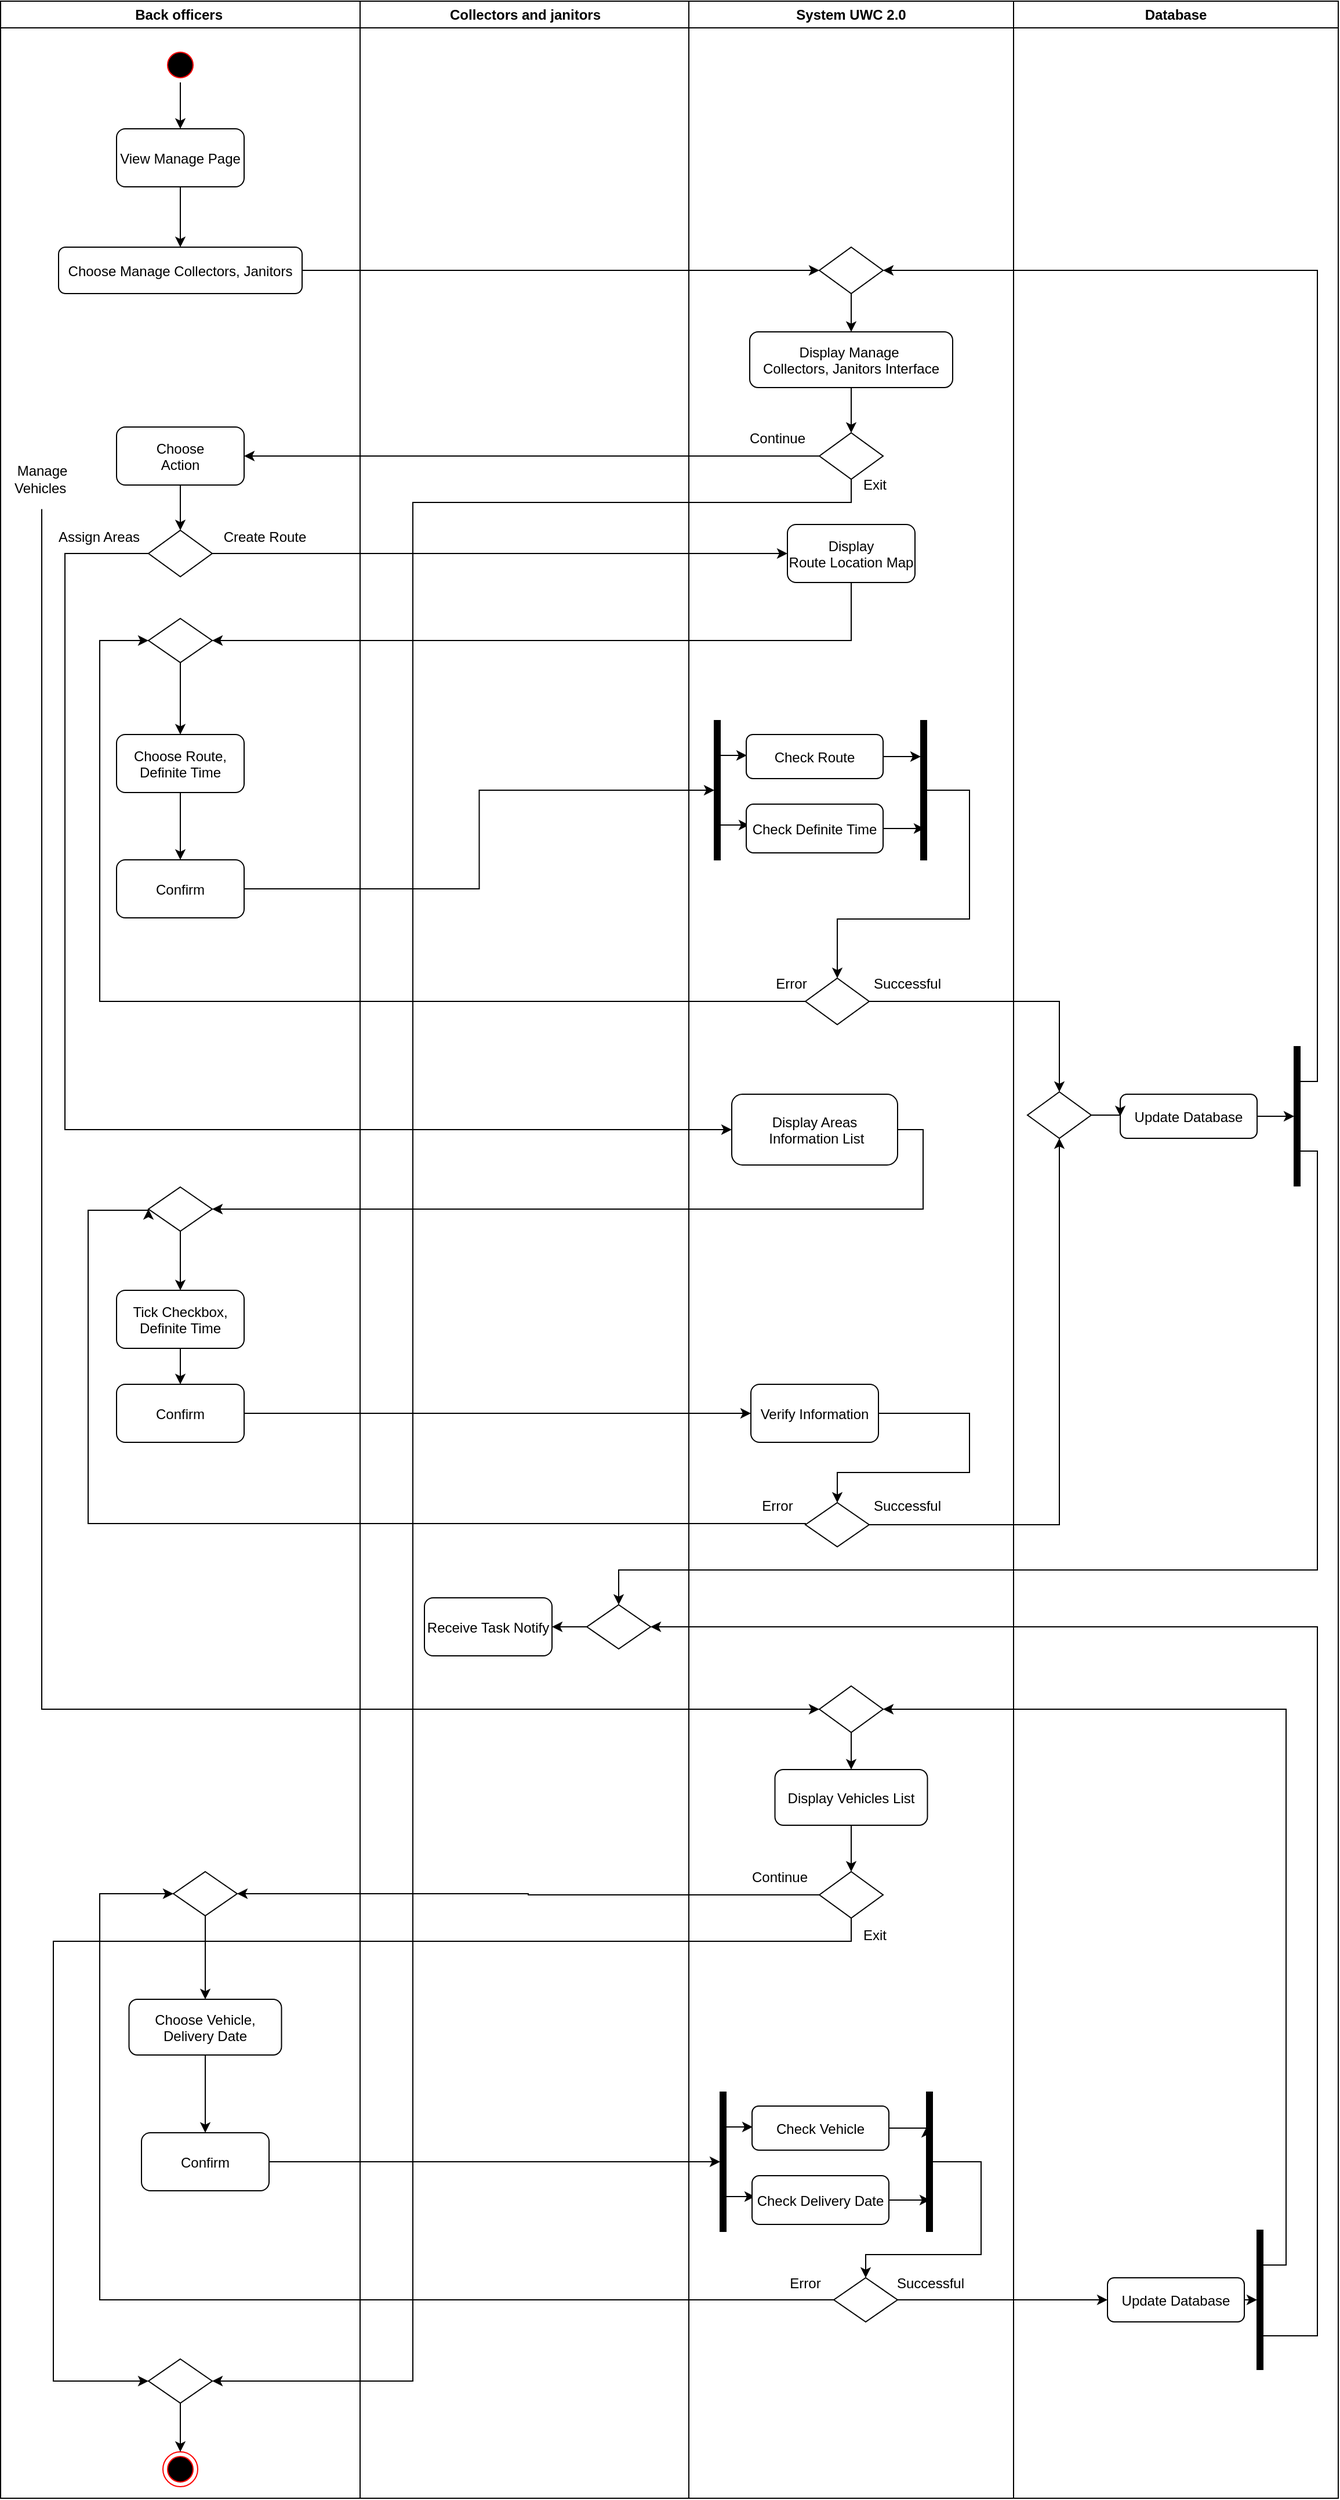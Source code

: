 <mxfile version="20.5.3" type="github">
  <diagram name="Page-1" id="e7e014a7-5840-1c2e-5031-d8a46d1fe8dd">
    <mxGraphModel dx="1354" dy="726" grid="1" gridSize="10" guides="1" tooltips="1" connect="1" arrows="1" fold="1" page="1" pageScale="1" pageWidth="1169" pageHeight="826" background="none" math="0" shadow="0">
      <root>
        <mxCell id="0" />
        <mxCell id="1" parent="0" />
        <mxCell id="2" value="Back officers " style="swimlane;whiteSpace=wrap" parent="1" vertex="1">
          <mxGeometry x="134.5" y="128" width="310" height="2152" as="geometry" />
        </mxCell>
        <mxCell id="rlBSqn4vm4IBlQh9q27B-58" style="edgeStyle=orthogonalEdgeStyle;rounded=0;orthogonalLoop=1;jettySize=auto;html=1;exitX=0.5;exitY=1;exitDx=0;exitDy=0;entryX=0.5;entryY=0;entryDx=0;entryDy=0;" parent="2" source="5" target="7" edge="1">
          <mxGeometry relative="1" as="geometry" />
        </mxCell>
        <mxCell id="5" value="" style="ellipse;shape=startState;fillColor=#000000;strokeColor=#ff0000;" parent="2" vertex="1">
          <mxGeometry x="140" y="40" width="30" height="30" as="geometry" />
        </mxCell>
        <mxCell id="rlBSqn4vm4IBlQh9q27B-235" style="edgeStyle=orthogonalEdgeStyle;rounded=0;orthogonalLoop=1;jettySize=auto;html=1;exitX=0.5;exitY=1;exitDx=0;exitDy=0;" parent="2" source="7" target="rlBSqn4vm4IBlQh9q27B-234" edge="1">
          <mxGeometry relative="1" as="geometry" />
        </mxCell>
        <mxCell id="7" value="View Manage Page" style="fontStyle=0;rounded=1;" parent="2" vertex="1">
          <mxGeometry x="100" y="110" width="110" height="50" as="geometry" />
        </mxCell>
        <mxCell id="rlBSqn4vm4IBlQh9q27B-78" style="edgeStyle=orthogonalEdgeStyle;rounded=0;orthogonalLoop=1;jettySize=auto;html=1;exitX=0.5;exitY=1;exitDx=0;exitDy=0;entryX=0.5;entryY=0;entryDx=0;entryDy=0;" parent="2" source="rlBSqn4vm4IBlQh9q27B-71" target="rlBSqn4vm4IBlQh9q27B-77" edge="1">
          <mxGeometry relative="1" as="geometry" />
        </mxCell>
        <mxCell id="rlBSqn4vm4IBlQh9q27B-71" value="Choose&#xa;Action" style="rounded=1;" parent="2" vertex="1">
          <mxGeometry x="100" y="367" width="110" height="50" as="geometry" />
        </mxCell>
        <mxCell id="rlBSqn4vm4IBlQh9q27B-77" value="" style="rhombus;" parent="2" vertex="1">
          <mxGeometry x="127.5" y="456" width="55" height="40" as="geometry" />
        </mxCell>
        <mxCell id="rlBSqn4vm4IBlQh9q27B-200" style="edgeStyle=orthogonalEdgeStyle;rounded=0;orthogonalLoop=1;jettySize=auto;html=1;exitX=0.5;exitY=1;exitDx=0;exitDy=0;entryX=0.5;entryY=0;entryDx=0;entryDy=0;" parent="2" source="rlBSqn4vm4IBlQh9q27B-83" target="rlBSqn4vm4IBlQh9q27B-196" edge="1">
          <mxGeometry relative="1" as="geometry" />
        </mxCell>
        <mxCell id="rlBSqn4vm4IBlQh9q27B-83" value="Choose Route, &#xa;Definite Time" style="rounded=1;" parent="2" vertex="1">
          <mxGeometry x="100" y="632" width="110" height="50" as="geometry" />
        </mxCell>
        <mxCell id="rlBSqn4vm4IBlQh9q27B-163" value="Assign Areas" style="text;html=1;align=center;verticalAlign=middle;resizable=0;points=[];autosize=1;strokeColor=none;fillColor=none;" parent="2" vertex="1">
          <mxGeometry x="39" y="447" width="90" height="30" as="geometry" />
        </mxCell>
        <mxCell id="rlBSqn4vm4IBlQh9q27B-166" style="edgeStyle=orthogonalEdgeStyle;rounded=0;orthogonalLoop=1;jettySize=auto;html=1;exitX=0.5;exitY=1;exitDx=0;exitDy=0;entryX=0.5;entryY=0;entryDx=0;entryDy=0;" parent="2" source="rlBSqn4vm4IBlQh9q27B-165" target="rlBSqn4vm4IBlQh9q27B-83" edge="1">
          <mxGeometry relative="1" as="geometry" />
        </mxCell>
        <mxCell id="rlBSqn4vm4IBlQh9q27B-165" value="" style="rhombus;" parent="2" vertex="1">
          <mxGeometry x="127.5" y="532" width="55" height="38" as="geometry" />
        </mxCell>
        <mxCell id="rlBSqn4vm4IBlQh9q27B-194" style="edgeStyle=orthogonalEdgeStyle;rounded=0;orthogonalLoop=1;jettySize=auto;html=1;exitX=0.5;exitY=1;exitDx=0;exitDy=0;entryX=0.5;entryY=0;entryDx=0;entryDy=0;" parent="2" source="rlBSqn4vm4IBlQh9q27B-180" target="rlBSqn4vm4IBlQh9q27B-193" edge="1">
          <mxGeometry relative="1" as="geometry" />
        </mxCell>
        <mxCell id="rlBSqn4vm4IBlQh9q27B-180" value="Tick Checkbox,&#xa;Definite Time" style="rounded=1;" parent="2" vertex="1">
          <mxGeometry x="100" y="1111" width="110" height="50" as="geometry" />
        </mxCell>
        <mxCell id="rlBSqn4vm4IBlQh9q27B-192" style="edgeStyle=orthogonalEdgeStyle;rounded=0;orthogonalLoop=1;jettySize=auto;html=1;exitX=0.5;exitY=1;exitDx=0;exitDy=0;entryX=0.5;entryY=0;entryDx=0;entryDy=0;" parent="2" source="rlBSqn4vm4IBlQh9q27B-188" target="rlBSqn4vm4IBlQh9q27B-180" edge="1">
          <mxGeometry relative="1" as="geometry" />
        </mxCell>
        <mxCell id="rlBSqn4vm4IBlQh9q27B-188" value="" style="rhombus;" parent="2" vertex="1">
          <mxGeometry x="127.5" y="1022" width="55" height="38" as="geometry" />
        </mxCell>
        <mxCell id="rlBSqn4vm4IBlQh9q27B-82" value="Create Route" style="text;html=1;align=center;verticalAlign=middle;resizable=0;points=[];autosize=1;strokeColor=none;fillColor=none;" parent="2" vertex="1">
          <mxGeometry x="182.5" y="447" width="90" height="30" as="geometry" />
        </mxCell>
        <mxCell id="rlBSqn4vm4IBlQh9q27B-193" value="Confirm" style="rounded=1;" parent="2" vertex="1">
          <mxGeometry x="100" y="1192" width="110" height="50" as="geometry" />
        </mxCell>
        <mxCell id="rlBSqn4vm4IBlQh9q27B-196" value="Confirm" style="rounded=1;" parent="2" vertex="1">
          <mxGeometry x="100" y="740" width="110" height="50" as="geometry" />
        </mxCell>
        <mxCell id="rlBSqn4vm4IBlQh9q27B-234" value="Choose Manage Collectors, Janitors" style="fontStyle=0;rounded=1;strokeColor=#000000;fillColor=#FFFFFF;align=center;" parent="2" vertex="1">
          <mxGeometry x="50" y="212" width="210" height="40" as="geometry" />
        </mxCell>
        <mxCell id="rlBSqn4vm4IBlQh9q27B-249" value="&amp;nbsp;Manage&amp;nbsp;&lt;br style=&quot;padding: 0px; margin: 0px;&quot;&gt;Vehicles&amp;nbsp;" style="text;html=1;align=center;verticalAlign=middle;resizable=0;points=[];autosize=1;strokeColor=none;fillColor=none;" parent="2" vertex="1">
          <mxGeometry y="392" width="70" height="40" as="geometry" />
        </mxCell>
        <mxCell id="rlBSqn4vm4IBlQh9q27B-261" style="edgeStyle=orthogonalEdgeStyle;rounded=0;orthogonalLoop=1;jettySize=auto;html=1;exitX=0.5;exitY=1;exitDx=0;exitDy=0;entryX=0.5;entryY=0;entryDx=0;entryDy=0;" parent="2" source="rlBSqn4vm4IBlQh9q27B-259" target="rlBSqn4vm4IBlQh9q27B-262" edge="1">
          <mxGeometry relative="1" as="geometry">
            <mxPoint x="166.962" y="1893.027" as="targetPoint" />
          </mxGeometry>
        </mxCell>
        <mxCell id="rlBSqn4vm4IBlQh9q27B-259" value="" style="rhombus;" parent="2" vertex="1">
          <mxGeometry x="149" y="1612" width="55" height="38" as="geometry" />
        </mxCell>
        <mxCell id="rlBSqn4vm4IBlQh9q27B-262" value="Choose Vehicle, &#xa;Delivery Date" style="rounded=1;strokeColor=#000000;fillColor=#FFFFFF;" parent="2" vertex="1">
          <mxGeometry x="110.75" y="1722" width="131.5" height="48" as="geometry" />
        </mxCell>
        <mxCell id="rlBSqn4vm4IBlQh9q27B-45" value="" style="ellipse;shape=endState;fillColor=#000000;strokeColor=#ff0000" parent="2" vertex="1">
          <mxGeometry x="140" y="2112" width="30" height="30" as="geometry" />
        </mxCell>
        <mxCell id="rlBSqn4vm4IBlQh9q27B-294" style="edgeStyle=orthogonalEdgeStyle;rounded=0;orthogonalLoop=1;jettySize=auto;html=1;exitX=0.5;exitY=1;exitDx=0;exitDy=0;entryX=0.5;entryY=0;entryDx=0;entryDy=0;" parent="2" source="rlBSqn4vm4IBlQh9q27B-291" target="rlBSqn4vm4IBlQh9q27B-45" edge="1">
          <mxGeometry relative="1" as="geometry" />
        </mxCell>
        <mxCell id="rlBSqn4vm4IBlQh9q27B-291" value="" style="rhombus;" parent="2" vertex="1">
          <mxGeometry x="127.5" y="2032" width="55" height="38" as="geometry" />
        </mxCell>
        <mxCell id="nLFvgQ4g275rdtvkvqvI-38" value="Confirm" style="rounded=1;" parent="2" vertex="1">
          <mxGeometry x="121.5" y="1837" width="110" height="50" as="geometry" />
        </mxCell>
        <mxCell id="nLFvgQ4g275rdtvkvqvI-39" value="" style="endArrow=classic;html=1;exitX=0.5;exitY=1;exitDx=0;exitDy=0;entryX=0.5;entryY=0;entryDx=0;entryDy=0;" parent="2" source="rlBSqn4vm4IBlQh9q27B-262" target="nLFvgQ4g275rdtvkvqvI-38" edge="1">
          <mxGeometry width="50" height="50" relative="1" as="geometry">
            <mxPoint x="565.5" y="1832" as="sourcePoint" />
            <mxPoint x="615.5" y="1782" as="targetPoint" />
          </mxGeometry>
        </mxCell>
        <mxCell id="3" value="Collectors and janitors" style="swimlane;whiteSpace=wrap;startSize=23;" parent="1" vertex="1">
          <mxGeometry x="444.5" y="128" width="283.5" height="2152" as="geometry" />
        </mxCell>
        <mxCell id="rlBSqn4vm4IBlQh9q27B-186" value="Receive Task Notify" style="rounded=1;" parent="3" vertex="1">
          <mxGeometry x="55.5" y="1376" width="110" height="50" as="geometry" />
        </mxCell>
        <mxCell id="rlBSqn4vm4IBlQh9q27B-288" style="edgeStyle=orthogonalEdgeStyle;rounded=0;orthogonalLoop=1;jettySize=auto;html=1;exitX=0;exitY=0.5;exitDx=0;exitDy=0;entryX=1;entryY=0.5;entryDx=0;entryDy=0;" parent="3" source="rlBSqn4vm4IBlQh9q27B-285" target="rlBSqn4vm4IBlQh9q27B-186" edge="1">
          <mxGeometry relative="1" as="geometry" />
        </mxCell>
        <mxCell id="rlBSqn4vm4IBlQh9q27B-285" value="" style="rhombus;" parent="3" vertex="1">
          <mxGeometry x="195.5" y="1382" width="55" height="38" as="geometry" />
        </mxCell>
        <mxCell id="4" value="System UWC 2.0" style="swimlane;whiteSpace=wrap;startSize=23;" parent="1" vertex="1">
          <mxGeometry x="728" y="128" width="280" height="2152" as="geometry">
            <mxRectangle x="724.5" y="128" width="90" height="30" as="alternateBounds" />
          </mxGeometry>
        </mxCell>
        <mxCell id="rlBSqn4vm4IBlQh9q27B-53" style="edgeStyle=orthogonalEdgeStyle;rounded=0;orthogonalLoop=1;jettySize=auto;html=1;exitX=0.5;exitY=1;exitDx=0;exitDy=0;entryX=0.5;entryY=0;entryDx=0;entryDy=0;" parent="4" source="21" target="33" edge="1">
          <mxGeometry relative="1" as="geometry">
            <mxPoint x="162" y="202" as="targetPoint" />
          </mxGeometry>
        </mxCell>
        <mxCell id="21" value="" style="rhombus;" parent="4" vertex="1">
          <mxGeometry x="112.5" y="212" width="55" height="40" as="geometry" />
        </mxCell>
        <mxCell id="rlBSqn4vm4IBlQh9q27B-55" style="edgeStyle=orthogonalEdgeStyle;rounded=0;orthogonalLoop=1;jettySize=auto;html=1;exitX=0.5;exitY=1;exitDx=0;exitDy=0;entryX=0.5;entryY=0;entryDx=0;entryDy=0;" parent="4" source="33" target="rlBSqn4vm4IBlQh9q27B-52" edge="1">
          <mxGeometry relative="1" as="geometry">
            <mxPoint x="222" y="362" as="targetPoint" />
          </mxGeometry>
        </mxCell>
        <mxCell id="rlBSqn4vm4IBlQh9q27B-52" value="" style="rhombus;" parent="4" vertex="1">
          <mxGeometry x="112.5" y="372" width="55" height="40" as="geometry" />
        </mxCell>
        <mxCell id="rlBSqn4vm4IBlQh9q27B-79" value="Display &#xa;Route Location Map" style="rounded=1;" parent="4" vertex="1">
          <mxGeometry x="85" y="451" width="110" height="50" as="geometry" />
        </mxCell>
        <mxCell id="rlBSqn4vm4IBlQh9q27B-91" value="" style="rhombus;" parent="4" vertex="1">
          <mxGeometry x="100.5" y="842" width="55" height="40" as="geometry" />
        </mxCell>
        <mxCell id="rlBSqn4vm4IBlQh9q27B-111" style="edgeStyle=orthogonalEdgeStyle;rounded=0;orthogonalLoop=1;jettySize=auto;html=1;exitX=1;exitY=0.75;exitDx=0;exitDy=0;" parent="4" source="rlBSqn4vm4IBlQh9q27B-92" edge="1">
          <mxGeometry relative="1" as="geometry">
            <mxPoint x="52" y="710" as="targetPoint" />
          </mxGeometry>
        </mxCell>
        <mxCell id="rlBSqn4vm4IBlQh9q27B-115" style="edgeStyle=orthogonalEdgeStyle;rounded=0;orthogonalLoop=1;jettySize=auto;html=1;exitX=0;exitY=0.25;exitDx=0;exitDy=0;" parent="4" source="rlBSqn4vm4IBlQh9q27B-92" edge="1">
          <mxGeometry relative="1" as="geometry">
            <mxPoint x="50" y="650" as="targetPoint" />
          </mxGeometry>
        </mxCell>
        <mxCell id="rlBSqn4vm4IBlQh9q27B-92" value="" style="whiteSpace=wrap;strokeColor=#000000;fillColor=#000000;" parent="4" vertex="1">
          <mxGeometry x="22" y="620" width="5" height="120" as="geometry" />
        </mxCell>
        <mxCell id="rlBSqn4vm4IBlQh9q27B-133" style="edgeStyle=orthogonalEdgeStyle;rounded=0;orthogonalLoop=1;jettySize=auto;html=1;exitX=1;exitY=0.5;exitDx=0;exitDy=0;entryX=0;entryY=0.25;entryDx=0;entryDy=0;" parent="4" source="rlBSqn4vm4IBlQh9q27B-96" target="rlBSqn4vm4IBlQh9q27B-132" edge="1">
          <mxGeometry relative="1" as="geometry" />
        </mxCell>
        <mxCell id="rlBSqn4vm4IBlQh9q27B-96" value="Check Route" style="rounded=1;" parent="4" vertex="1">
          <mxGeometry x="49.5" y="632" width="118" height="38" as="geometry" />
        </mxCell>
        <mxCell id="rlBSqn4vm4IBlQh9q27B-139" style="edgeStyle=none;rounded=0;orthogonalLoop=1;jettySize=auto;html=1;exitX=1;exitY=0.5;exitDx=0;exitDy=0;" parent="4" source="rlBSqn4vm4IBlQh9q27B-97" edge="1">
          <mxGeometry relative="1" as="geometry">
            <mxPoint x="133" y="713" as="targetPoint" />
          </mxGeometry>
        </mxCell>
        <mxCell id="rlBSqn4vm4IBlQh9q27B-141" style="edgeStyle=none;rounded=0;orthogonalLoop=1;jettySize=auto;html=1;exitX=1;exitY=0.5;exitDx=0;exitDy=0;" parent="4" source="rlBSqn4vm4IBlQh9q27B-97" edge="1">
          <mxGeometry relative="1" as="geometry">
            <mxPoint x="123" y="713" as="targetPoint" />
          </mxGeometry>
        </mxCell>
        <mxCell id="rlBSqn4vm4IBlQh9q27B-143" style="edgeStyle=none;rounded=0;orthogonalLoop=1;jettySize=auto;html=1;exitX=1;exitY=0.5;exitDx=0;exitDy=0;" parent="4" source="rlBSqn4vm4IBlQh9q27B-97" edge="1">
          <mxGeometry relative="1" as="geometry">
            <mxPoint x="133" y="713" as="targetPoint" />
          </mxGeometry>
        </mxCell>
        <mxCell id="rlBSqn4vm4IBlQh9q27B-144" style="edgeStyle=none;rounded=0;orthogonalLoop=1;jettySize=auto;html=1;exitX=1;exitY=0.5;exitDx=0;exitDy=0;" parent="4" source="rlBSqn4vm4IBlQh9q27B-97" edge="1">
          <mxGeometry relative="1" as="geometry">
            <mxPoint x="203" y="713" as="targetPoint" />
          </mxGeometry>
        </mxCell>
        <mxCell id="rlBSqn4vm4IBlQh9q27B-97" value="Check Definite Time" style="rounded=1;" parent="4" vertex="1">
          <mxGeometry x="49.5" y="692" width="118" height="42" as="geometry" />
        </mxCell>
        <mxCell id="rlBSqn4vm4IBlQh9q27B-145" style="edgeStyle=orthogonalEdgeStyle;rounded=0;orthogonalLoop=1;jettySize=auto;html=1;exitX=1;exitY=0.5;exitDx=0;exitDy=0;entryX=0.5;entryY=0;entryDx=0;entryDy=0;" parent="4" source="rlBSqn4vm4IBlQh9q27B-132" target="rlBSqn4vm4IBlQh9q27B-91" edge="1">
          <mxGeometry relative="1" as="geometry">
            <Array as="points">
              <mxPoint x="242" y="680" />
              <mxPoint x="242" y="791" />
              <mxPoint x="128" y="791" />
            </Array>
          </mxGeometry>
        </mxCell>
        <mxCell id="rlBSqn4vm4IBlQh9q27B-132" value="" style="whiteSpace=wrap;strokeColor=#000000;fillColor=#000000;" parent="4" vertex="1">
          <mxGeometry x="200" y="620" width="5" height="120" as="geometry" />
        </mxCell>
        <mxCell id="rlBSqn4vm4IBlQh9q27B-172" value="Display Areas&#xa; Information List" style="rounded=1;" parent="4" vertex="1">
          <mxGeometry x="37" y="942" width="143" height="61" as="geometry" />
        </mxCell>
        <mxCell id="rlBSqn4vm4IBlQh9q27B-205" style="edgeStyle=orthogonalEdgeStyle;rounded=0;orthogonalLoop=1;jettySize=auto;html=1;exitX=1;exitY=0.5;exitDx=0;exitDy=0;entryX=0.5;entryY=0;entryDx=0;entryDy=0;" parent="4" source="rlBSqn4vm4IBlQh9q27B-201" target="rlBSqn4vm4IBlQh9q27B-203" edge="1">
          <mxGeometry relative="1" as="geometry">
            <Array as="points">
              <mxPoint x="242" y="1217" />
              <mxPoint x="242" y="1268" />
              <mxPoint x="128" y="1268" />
            </Array>
          </mxGeometry>
        </mxCell>
        <mxCell id="rlBSqn4vm4IBlQh9q27B-201" value="Verify Information" style="rounded=1;strokeColor=#000000;fillColor=#FFFFFF;" parent="4" vertex="1">
          <mxGeometry x="53.5" y="1192" width="110" height="50" as="geometry" />
        </mxCell>
        <mxCell id="rlBSqn4vm4IBlQh9q27B-203" value="" style="rhombus;" parent="4" vertex="1">
          <mxGeometry x="100.5" y="1294" width="55" height="38" as="geometry" />
        </mxCell>
        <mxCell id="rlBSqn4vm4IBlQh9q27B-207" value="Error" style="text;html=1;align=center;verticalAlign=middle;resizable=0;points=[];autosize=1;strokeColor=none;fillColor=none;" parent="4" vertex="1">
          <mxGeometry x="50.5" y="1282" width="50" height="30" as="geometry" />
        </mxCell>
        <mxCell id="rlBSqn4vm4IBlQh9q27B-211" value="Successful" style="text;html=1;align=center;verticalAlign=middle;resizable=0;points=[];autosize=1;strokeColor=none;fillColor=none;" parent="4" vertex="1">
          <mxGeometry x="147.5" y="1282" width="80" height="30" as="geometry" />
        </mxCell>
        <mxCell id="rlBSqn4vm4IBlQh9q27B-238" value="" style="rhombus;" parent="4" vertex="1">
          <mxGeometry x="112.5" y="1452" width="55" height="40" as="geometry" />
        </mxCell>
        <mxCell id="rlBSqn4vm4IBlQh9q27B-247" style="edgeStyle=orthogonalEdgeStyle;rounded=0;orthogonalLoop=1;jettySize=auto;html=1;exitX=0.5;exitY=1;exitDx=0;exitDy=0;entryX=0.5;entryY=0;entryDx=0;entryDy=0;" parent="4" source="rlBSqn4vm4IBlQh9q27B-255" target="rlBSqn4vm4IBlQh9q27B-245" edge="1">
          <mxGeometry relative="1" as="geometry">
            <mxPoint x="242" y="1562" as="targetPoint" />
            <mxPoint x="140" y="1560" as="sourcePoint" />
          </mxGeometry>
        </mxCell>
        <mxCell id="rlBSqn4vm4IBlQh9q27B-245" value="" style="rhombus;" parent="4" vertex="1">
          <mxGeometry x="112.5" y="1612" width="55" height="40" as="geometry" />
        </mxCell>
        <mxCell id="rlBSqn4vm4IBlQh9q27B-255" value="Display Vehicles List" style="rounded=1;strokeColor=#000000;fillColor=#FFFFFF;" parent="4" vertex="1">
          <mxGeometry x="74.25" y="1524" width="131.5" height="48" as="geometry" />
        </mxCell>
        <mxCell id="rlBSqn4vm4IBlQh9q27B-263" style="edgeStyle=orthogonalEdgeStyle;rounded=0;orthogonalLoop=1;jettySize=auto;html=1;exitX=1;exitY=0.75;exitDx=0;exitDy=0;" parent="4" source="rlBSqn4vm4IBlQh9q27B-265" edge="1">
          <mxGeometry relative="1" as="geometry">
            <mxPoint x="57" y="1892" as="targetPoint" />
          </mxGeometry>
        </mxCell>
        <mxCell id="rlBSqn4vm4IBlQh9q27B-264" style="edgeStyle=orthogonalEdgeStyle;rounded=0;orthogonalLoop=1;jettySize=auto;html=1;exitX=0;exitY=0.25;exitDx=0;exitDy=0;" parent="4" source="rlBSqn4vm4IBlQh9q27B-265" edge="1">
          <mxGeometry relative="1" as="geometry">
            <mxPoint x="55" y="1832" as="targetPoint" />
          </mxGeometry>
        </mxCell>
        <mxCell id="rlBSqn4vm4IBlQh9q27B-265" value="" style="whiteSpace=wrap;strokeColor=#000000;fillColor=#000000;" parent="4" vertex="1">
          <mxGeometry x="27" y="1802" width="5" height="120" as="geometry" />
        </mxCell>
        <mxCell id="rlBSqn4vm4IBlQh9q27B-267" value="Check Vehicle" style="rounded=1;" parent="4" vertex="1">
          <mxGeometry x="54.5" y="1814" width="118" height="38" as="geometry" />
        </mxCell>
        <mxCell id="rlBSqn4vm4IBlQh9q27B-268" style="edgeStyle=none;rounded=0;orthogonalLoop=1;jettySize=auto;html=1;exitX=1;exitY=0.5;exitDx=0;exitDy=0;" parent="4" source="rlBSqn4vm4IBlQh9q27B-272" edge="1">
          <mxGeometry relative="1" as="geometry">
            <mxPoint x="138" y="1895" as="targetPoint" />
          </mxGeometry>
        </mxCell>
        <mxCell id="rlBSqn4vm4IBlQh9q27B-269" style="edgeStyle=none;rounded=0;orthogonalLoop=1;jettySize=auto;html=1;exitX=1;exitY=0.5;exitDx=0;exitDy=0;" parent="4" source="rlBSqn4vm4IBlQh9q27B-272" edge="1">
          <mxGeometry relative="1" as="geometry">
            <mxPoint x="128" y="1895" as="targetPoint" />
          </mxGeometry>
        </mxCell>
        <mxCell id="rlBSqn4vm4IBlQh9q27B-270" style="edgeStyle=none;rounded=0;orthogonalLoop=1;jettySize=auto;html=1;exitX=1;exitY=0.5;exitDx=0;exitDy=0;" parent="4" source="rlBSqn4vm4IBlQh9q27B-272" edge="1">
          <mxGeometry relative="1" as="geometry">
            <mxPoint x="138" y="1895" as="targetPoint" />
          </mxGeometry>
        </mxCell>
        <mxCell id="rlBSqn4vm4IBlQh9q27B-271" style="edgeStyle=none;rounded=0;orthogonalLoop=1;jettySize=auto;html=1;exitX=1;exitY=0.5;exitDx=0;exitDy=0;" parent="4" source="rlBSqn4vm4IBlQh9q27B-272" edge="1">
          <mxGeometry relative="1" as="geometry">
            <mxPoint x="208" y="1895" as="targetPoint" />
          </mxGeometry>
        </mxCell>
        <mxCell id="rlBSqn4vm4IBlQh9q27B-272" value="Check Delivery Date" style="rounded=1;" parent="4" vertex="1">
          <mxGeometry x="54.5" y="1874" width="118" height="42" as="geometry" />
        </mxCell>
        <mxCell id="XdoykPWAol43YMfYIbr1-44" style="edgeStyle=orthogonalEdgeStyle;rounded=0;orthogonalLoop=1;jettySize=auto;html=1;exitX=1;exitY=0.5;exitDx=0;exitDy=0;entryX=0.5;entryY=0;entryDx=0;entryDy=0;" parent="4" source="rlBSqn4vm4IBlQh9q27B-273" target="rlBSqn4vm4IBlQh9q27B-275" edge="1">
          <mxGeometry relative="1" as="geometry">
            <Array as="points">
              <mxPoint x="252" y="1862" />
              <mxPoint x="252" y="1942" />
              <mxPoint x="153" y="1942" />
            </Array>
          </mxGeometry>
        </mxCell>
        <mxCell id="rlBSqn4vm4IBlQh9q27B-273" value="" style="whiteSpace=wrap;strokeColor=#000000;fillColor=#000000;" parent="4" vertex="1">
          <mxGeometry x="205" y="1802" width="5" height="120" as="geometry" />
        </mxCell>
        <mxCell id="rlBSqn4vm4IBlQh9q27B-266" style="edgeStyle=orthogonalEdgeStyle;rounded=0;orthogonalLoop=1;jettySize=auto;html=1;exitX=1;exitY=0.5;exitDx=0;exitDy=0;entryX=0;entryY=0.25;entryDx=0;entryDy=0;" parent="4" source="rlBSqn4vm4IBlQh9q27B-267" target="rlBSqn4vm4IBlQh9q27B-273" edge="1">
          <mxGeometry relative="1" as="geometry" />
        </mxCell>
        <mxCell id="rlBSqn4vm4IBlQh9q27B-275" value="" style="rhombus;" parent="4" vertex="1">
          <mxGeometry x="125" y="1962" width="55" height="38" as="geometry" />
        </mxCell>
        <mxCell id="rlBSqn4vm4IBlQh9q27B-185" value="Successful" style="text;html=1;align=center;verticalAlign=middle;resizable=0;points=[];autosize=1;strokeColor=none;fillColor=none;" parent="4" vertex="1">
          <mxGeometry x="147.5" y="832" width="80" height="30" as="geometry" />
        </mxCell>
        <mxCell id="rlBSqn4vm4IBlQh9q27B-159" value="Error" style="text;html=1;align=center;verticalAlign=middle;resizable=0;points=[];autosize=1;strokeColor=none;fillColor=none;" parent="4" vertex="1">
          <mxGeometry x="62.5" y="832" width="50" height="30" as="geometry" />
        </mxCell>
        <mxCell id="rlBSqn4vm4IBlQh9q27B-302" value="Successful" style="text;html=1;align=center;verticalAlign=middle;resizable=0;points=[];autosize=1;strokeColor=none;fillColor=none;" parent="4" vertex="1">
          <mxGeometry x="167.5" y="1952" width="80" height="30" as="geometry" />
        </mxCell>
        <mxCell id="rlBSqn4vm4IBlQh9q27B-278" value="Error" style="text;html=1;align=center;verticalAlign=middle;resizable=0;points=[];autosize=1;strokeColor=none;fillColor=none;" parent="4" vertex="1">
          <mxGeometry x="75" y="1952" width="50" height="30" as="geometry" />
        </mxCell>
        <mxCell id="33" value="Display Manage &#xa;Collectors, Janitors Interface" style="rounded=1;" parent="4" vertex="1">
          <mxGeometry x="52.5" y="285" width="175" height="48" as="geometry" />
        </mxCell>
        <mxCell id="rlBSqn4vm4IBlQh9q27B-56" value="Continue" style="text;html=1;align=center;verticalAlign=middle;resizable=0;points=[];autosize=1;strokeColor=none;fillColor=none;" parent="4" vertex="1">
          <mxGeometry x="40.5" y="362" width="70" height="30" as="geometry" />
        </mxCell>
        <mxCell id="rlBSqn4vm4IBlQh9q27B-296" value="Exit" style="text;html=1;align=center;verticalAlign=middle;resizable=0;points=[];autosize=1;strokeColor=none;fillColor=none;" parent="4" vertex="1">
          <mxGeometry x="140" y="402" width="40" height="30" as="geometry" />
        </mxCell>
        <mxCell id="nLFvgQ4g275rdtvkvqvI-37" value="" style="endArrow=classic;html=1;exitX=0.5;exitY=1;exitDx=0;exitDy=0;entryX=0.5;entryY=0;entryDx=0;entryDy=0;" parent="4" source="rlBSqn4vm4IBlQh9q27B-238" target="rlBSqn4vm4IBlQh9q27B-255" edge="1">
          <mxGeometry width="50" height="50" relative="1" as="geometry">
            <mxPoint x="-28" y="1462" as="sourcePoint" />
            <mxPoint x="140" y="1512" as="targetPoint" />
          </mxGeometry>
        </mxCell>
        <mxCell id="rlBSqn4vm4IBlQh9q27B-248" value="Continue" style="text;html=1;align=center;verticalAlign=middle;resizable=0;points=[];autosize=1;strokeColor=none;fillColor=none;" parent="4" vertex="1">
          <mxGeometry x="42.5" y="1602" width="70" height="30" as="geometry" />
        </mxCell>
        <mxCell id="rlBSqn4vm4IBlQh9q27B-293" value="Exit" style="text;html=1;align=center;verticalAlign=middle;resizable=0;points=[];autosize=1;strokeColor=none;fillColor=none;" parent="4" vertex="1">
          <mxGeometry x="140" y="1652" width="40" height="30" as="geometry" />
        </mxCell>
        <mxCell id="rlBSqn4vm4IBlQh9q27B-41" value="Database" style="swimlane;whiteSpace=wrap;startSize=23;" parent="1" vertex="1">
          <mxGeometry x="1008" y="128" width="280" height="2152" as="geometry">
            <mxRectangle x="724.5" y="128" width="90" height="30" as="alternateBounds" />
          </mxGeometry>
        </mxCell>
        <mxCell id="rlBSqn4vm4IBlQh9q27B-218" style="edgeStyle=orthogonalEdgeStyle;rounded=0;orthogonalLoop=1;jettySize=auto;html=1;exitX=1;exitY=0.5;exitDx=0;exitDy=0;entryX=0;entryY=0.5;entryDx=0;entryDy=0;" parent="rlBSqn4vm4IBlQh9q27B-41" source="rlBSqn4vm4IBlQh9q27B-184" target="rlBSqn4vm4IBlQh9q27B-215" edge="1">
          <mxGeometry relative="1" as="geometry" />
        </mxCell>
        <mxCell id="rlBSqn4vm4IBlQh9q27B-184" value="Update Database" style="rounded=1;" parent="rlBSqn4vm4IBlQh9q27B-41" vertex="1">
          <mxGeometry x="92" y="942" width="118" height="38" as="geometry" />
        </mxCell>
        <mxCell id="rlBSqn4vm4IBlQh9q27B-212" style="edgeStyle=orthogonalEdgeStyle;rounded=0;orthogonalLoop=1;jettySize=auto;html=1;exitX=1;exitY=0.5;exitDx=0;exitDy=0;entryX=0;entryY=0.5;entryDx=0;entryDy=0;" parent="rlBSqn4vm4IBlQh9q27B-41" source="rlBSqn4vm4IBlQh9q27B-208" target="rlBSqn4vm4IBlQh9q27B-184" edge="1">
          <mxGeometry relative="1" as="geometry" />
        </mxCell>
        <mxCell id="rlBSqn4vm4IBlQh9q27B-208" value="" style="rhombus;" parent="rlBSqn4vm4IBlQh9q27B-41" vertex="1">
          <mxGeometry x="12" y="940" width="55" height="40" as="geometry" />
        </mxCell>
        <mxCell id="rlBSqn4vm4IBlQh9q27B-215" value="" style="whiteSpace=wrap;strokeColor=#000000;fillColor=#000000;" parent="rlBSqn4vm4IBlQh9q27B-41" vertex="1">
          <mxGeometry x="242" y="901" width="5" height="120" as="geometry" />
        </mxCell>
        <mxCell id="rlBSqn4vm4IBlQh9q27B-282" style="edgeStyle=orthogonalEdgeStyle;rounded=0;orthogonalLoop=1;jettySize=auto;html=1;exitX=1;exitY=0.5;exitDx=0;exitDy=0;entryX=0;entryY=0.5;entryDx=0;entryDy=0;" parent="rlBSqn4vm4IBlQh9q27B-41" source="rlBSqn4vm4IBlQh9q27B-279" target="rlBSqn4vm4IBlQh9q27B-281" edge="1">
          <mxGeometry relative="1" as="geometry" />
        </mxCell>
        <mxCell id="rlBSqn4vm4IBlQh9q27B-279" value="Update Database" style="rounded=1;" parent="rlBSqn4vm4IBlQh9q27B-41" vertex="1">
          <mxGeometry x="81" y="1962" width="118" height="38" as="geometry" />
        </mxCell>
        <mxCell id="rlBSqn4vm4IBlQh9q27B-281" value="" style="whiteSpace=wrap;strokeColor=#000000;fillColor=#000000;" parent="rlBSqn4vm4IBlQh9q27B-41" vertex="1">
          <mxGeometry x="210" y="1921" width="5" height="120" as="geometry" />
        </mxCell>
        <mxCell id="rlBSqn4vm4IBlQh9q27B-72" style="edgeStyle=orthogonalEdgeStyle;rounded=0;orthogonalLoop=1;jettySize=auto;html=1;exitX=0;exitY=0.5;exitDx=0;exitDy=0;" parent="1" source="rlBSqn4vm4IBlQh9q27B-52" target="rlBSqn4vm4IBlQh9q27B-71" edge="1">
          <mxGeometry relative="1" as="geometry">
            <mxPoint x="750" y="540" as="sourcePoint" />
          </mxGeometry>
        </mxCell>
        <mxCell id="rlBSqn4vm4IBlQh9q27B-81" style="edgeStyle=orthogonalEdgeStyle;rounded=0;orthogonalLoop=1;jettySize=auto;html=1;exitX=1;exitY=0.5;exitDx=0;exitDy=0;entryX=0;entryY=0.5;entryDx=0;entryDy=0;" parent="1" source="rlBSqn4vm4IBlQh9q27B-77" target="rlBSqn4vm4IBlQh9q27B-79" edge="1">
          <mxGeometry relative="1" as="geometry">
            <mxPoint x="673.0" y="604.0" as="targetPoint" />
          </mxGeometry>
        </mxCell>
        <mxCell id="rlBSqn4vm4IBlQh9q27B-84" style="edgeStyle=orthogonalEdgeStyle;rounded=0;orthogonalLoop=1;jettySize=auto;html=1;exitX=0.5;exitY=1;exitDx=0;exitDy=0;entryX=1;entryY=0.5;entryDx=0;entryDy=0;" parent="1" source="rlBSqn4vm4IBlQh9q27B-79" target="rlBSqn4vm4IBlQh9q27B-165" edge="1">
          <mxGeometry relative="1" as="geometry" />
        </mxCell>
        <mxCell id="rlBSqn4vm4IBlQh9q27B-158" style="edgeStyle=orthogonalEdgeStyle;rounded=0;orthogonalLoop=1;jettySize=auto;html=1;exitX=0;exitY=0.5;exitDx=0;exitDy=0;entryX=0;entryY=0.5;entryDx=0;entryDy=0;" parent="1" source="rlBSqn4vm4IBlQh9q27B-91" target="rlBSqn4vm4IBlQh9q27B-165" edge="1">
          <mxGeometry relative="1" as="geometry">
            <mxPoint x="250" y="660" as="targetPoint" />
            <Array as="points">
              <mxPoint x="220" y="990" />
              <mxPoint x="220" y="679" />
            </Array>
          </mxGeometry>
        </mxCell>
        <mxCell id="rlBSqn4vm4IBlQh9q27B-161" style="edgeStyle=orthogonalEdgeStyle;rounded=0;orthogonalLoop=1;jettySize=auto;html=1;entryX=0;entryY=0.5;entryDx=0;entryDy=0;exitX=0;exitY=0.5;exitDx=0;exitDy=0;" parent="1" source="rlBSqn4vm4IBlQh9q27B-77" target="rlBSqn4vm4IBlQh9q27B-172" edge="1">
          <mxGeometry relative="1" as="geometry">
            <mxPoint x="760" y="1220" as="targetPoint" />
            <Array as="points">
              <mxPoint x="190" y="604" />
              <mxPoint x="190" y="1100" />
            </Array>
            <mxPoint x="200" y="510" as="sourcePoint" />
          </mxGeometry>
        </mxCell>
        <mxCell id="rlBSqn4vm4IBlQh9q27B-191" style="edgeStyle=orthogonalEdgeStyle;rounded=0;orthogonalLoop=1;jettySize=auto;html=1;exitX=1;exitY=0.5;exitDx=0;exitDy=0;entryX=1;entryY=0.5;entryDx=0;entryDy=0;" parent="1" source="rlBSqn4vm4IBlQh9q27B-172" target="rlBSqn4vm4IBlQh9q27B-188" edge="1">
          <mxGeometry relative="1" as="geometry">
            <mxPoint x="938" y="1210" as="sourcePoint" />
            <Array as="points">
              <mxPoint x="930" y="1100" />
              <mxPoint x="930" y="1169" />
            </Array>
          </mxGeometry>
        </mxCell>
        <mxCell id="rlBSqn4vm4IBlQh9q27B-198" style="edgeStyle=orthogonalEdgeStyle;rounded=0;orthogonalLoop=1;jettySize=auto;html=1;exitX=1;exitY=0.5;exitDx=0;exitDy=0;entryX=0;entryY=0.5;entryDx=0;entryDy=0;" parent="1" source="rlBSqn4vm4IBlQh9q27B-196" target="rlBSqn4vm4IBlQh9q27B-92" edge="1">
          <mxGeometry relative="1" as="geometry" />
        </mxCell>
        <mxCell id="rlBSqn4vm4IBlQh9q27B-202" style="edgeStyle=orthogonalEdgeStyle;rounded=0;orthogonalLoop=1;jettySize=auto;html=1;exitX=1;exitY=0.5;exitDx=0;exitDy=0;" parent="1" source="rlBSqn4vm4IBlQh9q27B-193" target="rlBSqn4vm4IBlQh9q27B-201" edge="1">
          <mxGeometry relative="1" as="geometry" />
        </mxCell>
        <mxCell id="rlBSqn4vm4IBlQh9q27B-206" style="edgeStyle=orthogonalEdgeStyle;rounded=0;orthogonalLoop=1;jettySize=auto;html=1;exitX=0;exitY=0.5;exitDx=0;exitDy=0;entryX=0;entryY=0.5;entryDx=0;entryDy=0;" parent="1" source="rlBSqn4vm4IBlQh9q27B-203" target="rlBSqn4vm4IBlQh9q27B-188" edge="1">
          <mxGeometry relative="1" as="geometry">
            <Array as="points">
              <mxPoint x="210" y="1440" />
              <mxPoint x="210" y="1170" />
              <mxPoint x="262" y="1170" />
            </Array>
          </mxGeometry>
        </mxCell>
        <mxCell id="rlBSqn4vm4IBlQh9q27B-209" style="edgeStyle=orthogonalEdgeStyle;rounded=0;orthogonalLoop=1;jettySize=auto;html=1;exitX=1;exitY=0.5;exitDx=0;exitDy=0;entryX=0.5;entryY=0;entryDx=0;entryDy=0;" parent="1" source="rlBSqn4vm4IBlQh9q27B-91" target="rlBSqn4vm4IBlQh9q27B-208" edge="1">
          <mxGeometry relative="1" as="geometry" />
        </mxCell>
        <mxCell id="rlBSqn4vm4IBlQh9q27B-210" style="edgeStyle=orthogonalEdgeStyle;rounded=0;orthogonalLoop=1;jettySize=auto;html=1;exitX=1;exitY=0.5;exitDx=0;exitDy=0;entryX=0.5;entryY=1;entryDx=0;entryDy=0;" parent="1" source="rlBSqn4vm4IBlQh9q27B-203" target="rlBSqn4vm4IBlQh9q27B-208" edge="1">
          <mxGeometry relative="1" as="geometry" />
        </mxCell>
        <mxCell id="rlBSqn4vm4IBlQh9q27B-219" style="edgeStyle=orthogonalEdgeStyle;rounded=0;orthogonalLoop=1;jettySize=auto;html=1;exitX=0;exitY=0.25;exitDx=0;exitDy=0;entryX=1;entryY=0.5;entryDx=0;entryDy=0;" parent="1" source="rlBSqn4vm4IBlQh9q27B-215" target="21" edge="1">
          <mxGeometry relative="1" as="geometry">
            <Array as="points">
              <mxPoint x="1270" y="1059" />
              <mxPoint x="1270" y="360" />
            </Array>
          </mxGeometry>
        </mxCell>
        <mxCell id="rlBSqn4vm4IBlQh9q27B-229" style="edgeStyle=orthogonalEdgeStyle;rounded=0;orthogonalLoop=1;jettySize=auto;html=1;entryX=0;entryY=0.5;entryDx=0;entryDy=0;exitX=1;exitY=0.5;exitDx=0;exitDy=0;" parent="1" source="rlBSqn4vm4IBlQh9q27B-234" target="21" edge="1">
          <mxGeometry relative="1" as="geometry">
            <Array as="points">
              <mxPoint x="840" y="360" />
            </Array>
            <mxPoint x="480" y="420" as="sourcePoint" />
          </mxGeometry>
        </mxCell>
        <mxCell id="rlBSqn4vm4IBlQh9q27B-239" style="edgeStyle=orthogonalEdgeStyle;rounded=0;orthogonalLoop=1;jettySize=auto;html=1;entryX=0;entryY=0.5;entryDx=0;entryDy=0;" parent="1" target="rlBSqn4vm4IBlQh9q27B-238" edge="1">
          <mxGeometry relative="1" as="geometry">
            <Array as="points">
              <mxPoint x="170" y="1600" />
            </Array>
            <mxPoint x="170" y="565.714" as="sourcePoint" />
          </mxGeometry>
        </mxCell>
        <mxCell id="rlBSqn4vm4IBlQh9q27B-274" style="edgeStyle=orthogonalEdgeStyle;rounded=0;orthogonalLoop=1;jettySize=auto;html=1;exitX=1;exitY=0.5;exitDx=0;exitDy=0;entryX=0;entryY=0.5;entryDx=0;entryDy=0;" parent="1" source="nLFvgQ4g275rdtvkvqvI-38" target="rlBSqn4vm4IBlQh9q27B-265" edge="1">
          <mxGeometry relative="1" as="geometry" />
        </mxCell>
        <mxCell id="rlBSqn4vm4IBlQh9q27B-277" style="edgeStyle=orthogonalEdgeStyle;rounded=0;orthogonalLoop=1;jettySize=auto;html=1;exitX=0;exitY=0.5;exitDx=0;exitDy=0;entryX=0;entryY=0.5;entryDx=0;entryDy=0;" parent="1" source="rlBSqn4vm4IBlQh9q27B-275" target="rlBSqn4vm4IBlQh9q27B-259" edge="1">
          <mxGeometry relative="1" as="geometry">
            <Array as="points">
              <mxPoint x="220" y="2109" />
              <mxPoint x="220" y="1759" />
            </Array>
          </mxGeometry>
        </mxCell>
        <mxCell id="rlBSqn4vm4IBlQh9q27B-280" style="edgeStyle=orthogonalEdgeStyle;rounded=0;orthogonalLoop=1;jettySize=auto;html=1;exitX=1;exitY=0.5;exitDx=0;exitDy=0;entryX=0;entryY=0.5;entryDx=0;entryDy=0;" parent="1" source="rlBSqn4vm4IBlQh9q27B-275" target="rlBSqn4vm4IBlQh9q27B-279" edge="1">
          <mxGeometry relative="1" as="geometry">
            <mxPoint x="1047.5" y="2200" as="targetPoint" />
          </mxGeometry>
        </mxCell>
        <mxCell id="rlBSqn4vm4IBlQh9q27B-284" style="edgeStyle=orthogonalEdgeStyle;rounded=0;orthogonalLoop=1;jettySize=auto;html=1;exitX=1;exitY=0.25;exitDx=0;exitDy=0;entryX=1;entryY=0.5;entryDx=0;entryDy=0;" parent="1" source="rlBSqn4vm4IBlQh9q27B-281" target="rlBSqn4vm4IBlQh9q27B-238" edge="1">
          <mxGeometry relative="1" as="geometry" />
        </mxCell>
        <mxCell id="rlBSqn4vm4IBlQh9q27B-286" style="edgeStyle=orthogonalEdgeStyle;rounded=0;orthogonalLoop=1;jettySize=auto;html=1;exitX=1;exitY=0.75;exitDx=0;exitDy=0;entryX=1;entryY=0.5;entryDx=0;entryDy=0;" parent="1" source="rlBSqn4vm4IBlQh9q27B-281" target="rlBSqn4vm4IBlQh9q27B-285" edge="1">
          <mxGeometry relative="1" as="geometry">
            <Array as="points">
              <mxPoint x="1223" y="2140" />
              <mxPoint x="1270" y="2140" />
              <mxPoint x="1270" y="1529" />
            </Array>
          </mxGeometry>
        </mxCell>
        <mxCell id="rlBSqn4vm4IBlQh9q27B-287" style="edgeStyle=orthogonalEdgeStyle;rounded=0;orthogonalLoop=1;jettySize=auto;html=1;exitX=0;exitY=0.75;exitDx=0;exitDy=0;entryX=0.5;entryY=0;entryDx=0;entryDy=0;" parent="1" source="rlBSqn4vm4IBlQh9q27B-215" target="rlBSqn4vm4IBlQh9q27B-285" edge="1">
          <mxGeometry relative="1" as="geometry">
            <Array as="points">
              <mxPoint x="1270" y="1119" />
              <mxPoint x="1270" y="1480" />
              <mxPoint x="667" y="1480" />
            </Array>
          </mxGeometry>
        </mxCell>
        <mxCell id="rlBSqn4vm4IBlQh9q27B-292" style="edgeStyle=orthogonalEdgeStyle;rounded=0;orthogonalLoop=1;jettySize=auto;html=1;exitX=0.5;exitY=1;exitDx=0;exitDy=0;entryX=0;entryY=0.5;entryDx=0;entryDy=0;" parent="1" source="rlBSqn4vm4IBlQh9q27B-245" target="rlBSqn4vm4IBlQh9q27B-291" edge="1">
          <mxGeometry relative="1" as="geometry">
            <Array as="points">
              <mxPoint x="868" y="1800" />
              <mxPoint x="180" y="1800" />
              <mxPoint x="180" y="2179" />
            </Array>
          </mxGeometry>
        </mxCell>
        <mxCell id="rlBSqn4vm4IBlQh9q27B-295" style="edgeStyle=orthogonalEdgeStyle;rounded=0;orthogonalLoop=1;jettySize=auto;html=1;exitX=0.5;exitY=1;exitDx=0;exitDy=0;entryX=1;entryY=0.5;entryDx=0;entryDy=0;" parent="1" source="rlBSqn4vm4IBlQh9q27B-52" target="rlBSqn4vm4IBlQh9q27B-291" edge="1">
          <mxGeometry relative="1" as="geometry">
            <Array as="points">
              <mxPoint x="868" y="560" />
              <mxPoint x="490" y="560" />
              <mxPoint x="490" y="2179" />
            </Array>
          </mxGeometry>
        </mxCell>
        <mxCell id="XdoykPWAol43YMfYIbr1-37" style="edgeStyle=orthogonalEdgeStyle;rounded=0;orthogonalLoop=1;jettySize=auto;html=1;entryX=1;entryY=0.5;entryDx=0;entryDy=0;exitX=0;exitY=0.5;exitDx=0;exitDy=0;" parent="1" source="rlBSqn4vm4IBlQh9q27B-245" target="rlBSqn4vm4IBlQh9q27B-259" edge="1">
          <mxGeometry relative="1" as="geometry">
            <mxPoint x="760" y="1670" as="sourcePoint" />
            <mxPoint x="366" y="1740" as="targetPoint" />
          </mxGeometry>
        </mxCell>
      </root>
    </mxGraphModel>
  </diagram>
</mxfile>
